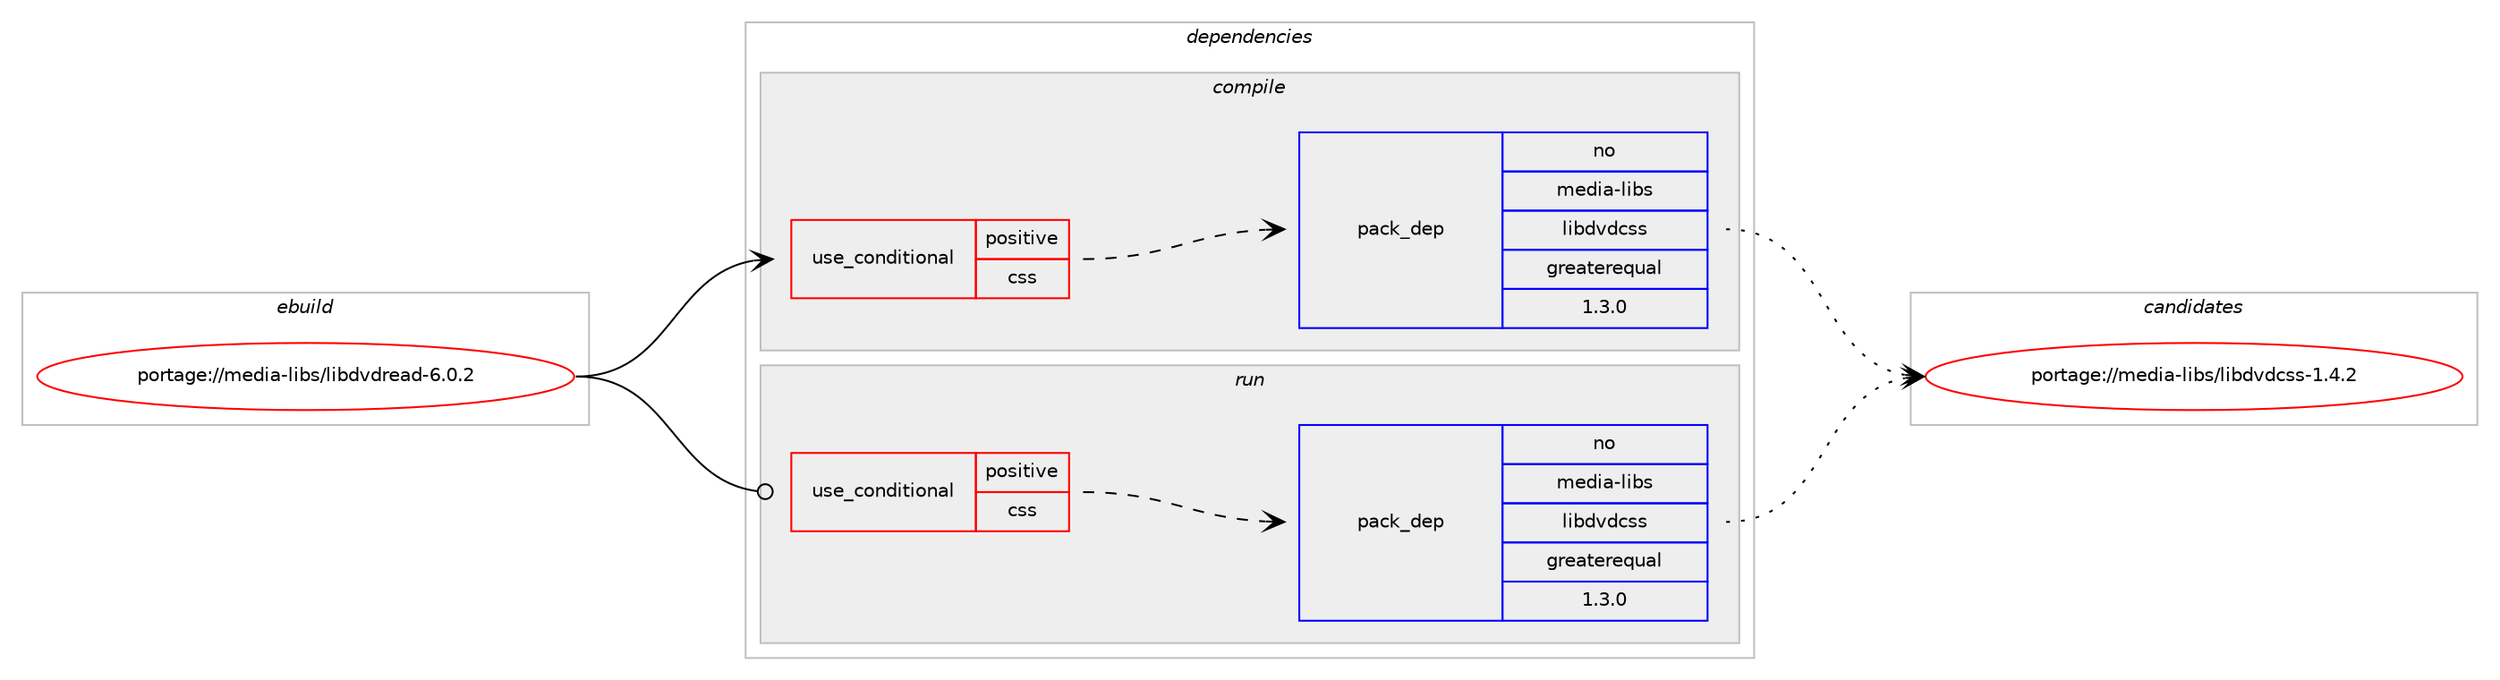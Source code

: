 digraph prolog {

# *************
# Graph options
# *************

newrank=true;
concentrate=true;
compound=true;
graph [rankdir=LR,fontname=Helvetica,fontsize=10,ranksep=1.5];#, ranksep=2.5, nodesep=0.2];
edge  [arrowhead=vee];
node  [fontname=Helvetica,fontsize=10];

# **********
# The ebuild
# **********

subgraph cluster_leftcol {
color=gray;
label=<<i>ebuild</i>>;
id [label="portage://media-libs/libdvdread-6.0.2", color=red, width=4, href="../media-libs/libdvdread-6.0.2.svg"];
}

# ****************
# The dependencies
# ****************

subgraph cluster_midcol {
color=gray;
label=<<i>dependencies</i>>;
subgraph cluster_compile {
fillcolor="#eeeeee";
style=filled;
label=<<i>compile</i>>;
subgraph cond48484 {
dependency212176 [label=<<TABLE BORDER="0" CELLBORDER="1" CELLSPACING="0" CELLPADDING="4"><TR><TD ROWSPAN="3" CELLPADDING="10">use_conditional</TD></TR><TR><TD>positive</TD></TR><TR><TD>css</TD></TR></TABLE>>, shape=none, color=red];
subgraph pack160393 {
dependency212177 [label=<<TABLE BORDER="0" CELLBORDER="1" CELLSPACING="0" CELLPADDING="4" WIDTH="220"><TR><TD ROWSPAN="6" CELLPADDING="30">pack_dep</TD></TR><TR><TD WIDTH="110">no</TD></TR><TR><TD>media-libs</TD></TR><TR><TD>libdvdcss</TD></TR><TR><TD>greaterequal</TD></TR><TR><TD>1.3.0</TD></TR></TABLE>>, shape=none, color=blue];
}
dependency212176:e -> dependency212177:w [weight=20,style="dashed",arrowhead="vee"];
}
id:e -> dependency212176:w [weight=20,style="solid",arrowhead="vee"];
}
subgraph cluster_compileandrun {
fillcolor="#eeeeee";
style=filled;
label=<<i>compile and run</i>>;
}
subgraph cluster_run {
fillcolor="#eeeeee";
style=filled;
label=<<i>run</i>>;
subgraph cond48485 {
dependency212178 [label=<<TABLE BORDER="0" CELLBORDER="1" CELLSPACING="0" CELLPADDING="4"><TR><TD ROWSPAN="3" CELLPADDING="10">use_conditional</TD></TR><TR><TD>positive</TD></TR><TR><TD>css</TD></TR></TABLE>>, shape=none, color=red];
subgraph pack160394 {
dependency212179 [label=<<TABLE BORDER="0" CELLBORDER="1" CELLSPACING="0" CELLPADDING="4" WIDTH="220"><TR><TD ROWSPAN="6" CELLPADDING="30">pack_dep</TD></TR><TR><TD WIDTH="110">no</TD></TR><TR><TD>media-libs</TD></TR><TR><TD>libdvdcss</TD></TR><TR><TD>greaterequal</TD></TR><TR><TD>1.3.0</TD></TR></TABLE>>, shape=none, color=blue];
}
dependency212178:e -> dependency212179:w [weight=20,style="dashed",arrowhead="vee"];
}
id:e -> dependency212178:w [weight=20,style="solid",arrowhead="odot"];
}
}

# **************
# The candidates
# **************

subgraph cluster_choices {
rank=same;
color=gray;
label=<<i>candidates</i>>;

subgraph choice160393 {
color=black;
nodesep=1;
choice109101100105974510810598115471081059810011810099115115454946524650 [label="portage://media-libs/libdvdcss-1.4.2", color=red, width=4,href="../media-libs/libdvdcss-1.4.2.svg"];
dependency212177:e -> choice109101100105974510810598115471081059810011810099115115454946524650:w [style=dotted,weight="100"];
}
subgraph choice160394 {
color=black;
nodesep=1;
choice109101100105974510810598115471081059810011810099115115454946524650 [label="portage://media-libs/libdvdcss-1.4.2", color=red, width=4,href="../media-libs/libdvdcss-1.4.2.svg"];
dependency212179:e -> choice109101100105974510810598115471081059810011810099115115454946524650:w [style=dotted,weight="100"];
}
}

}

